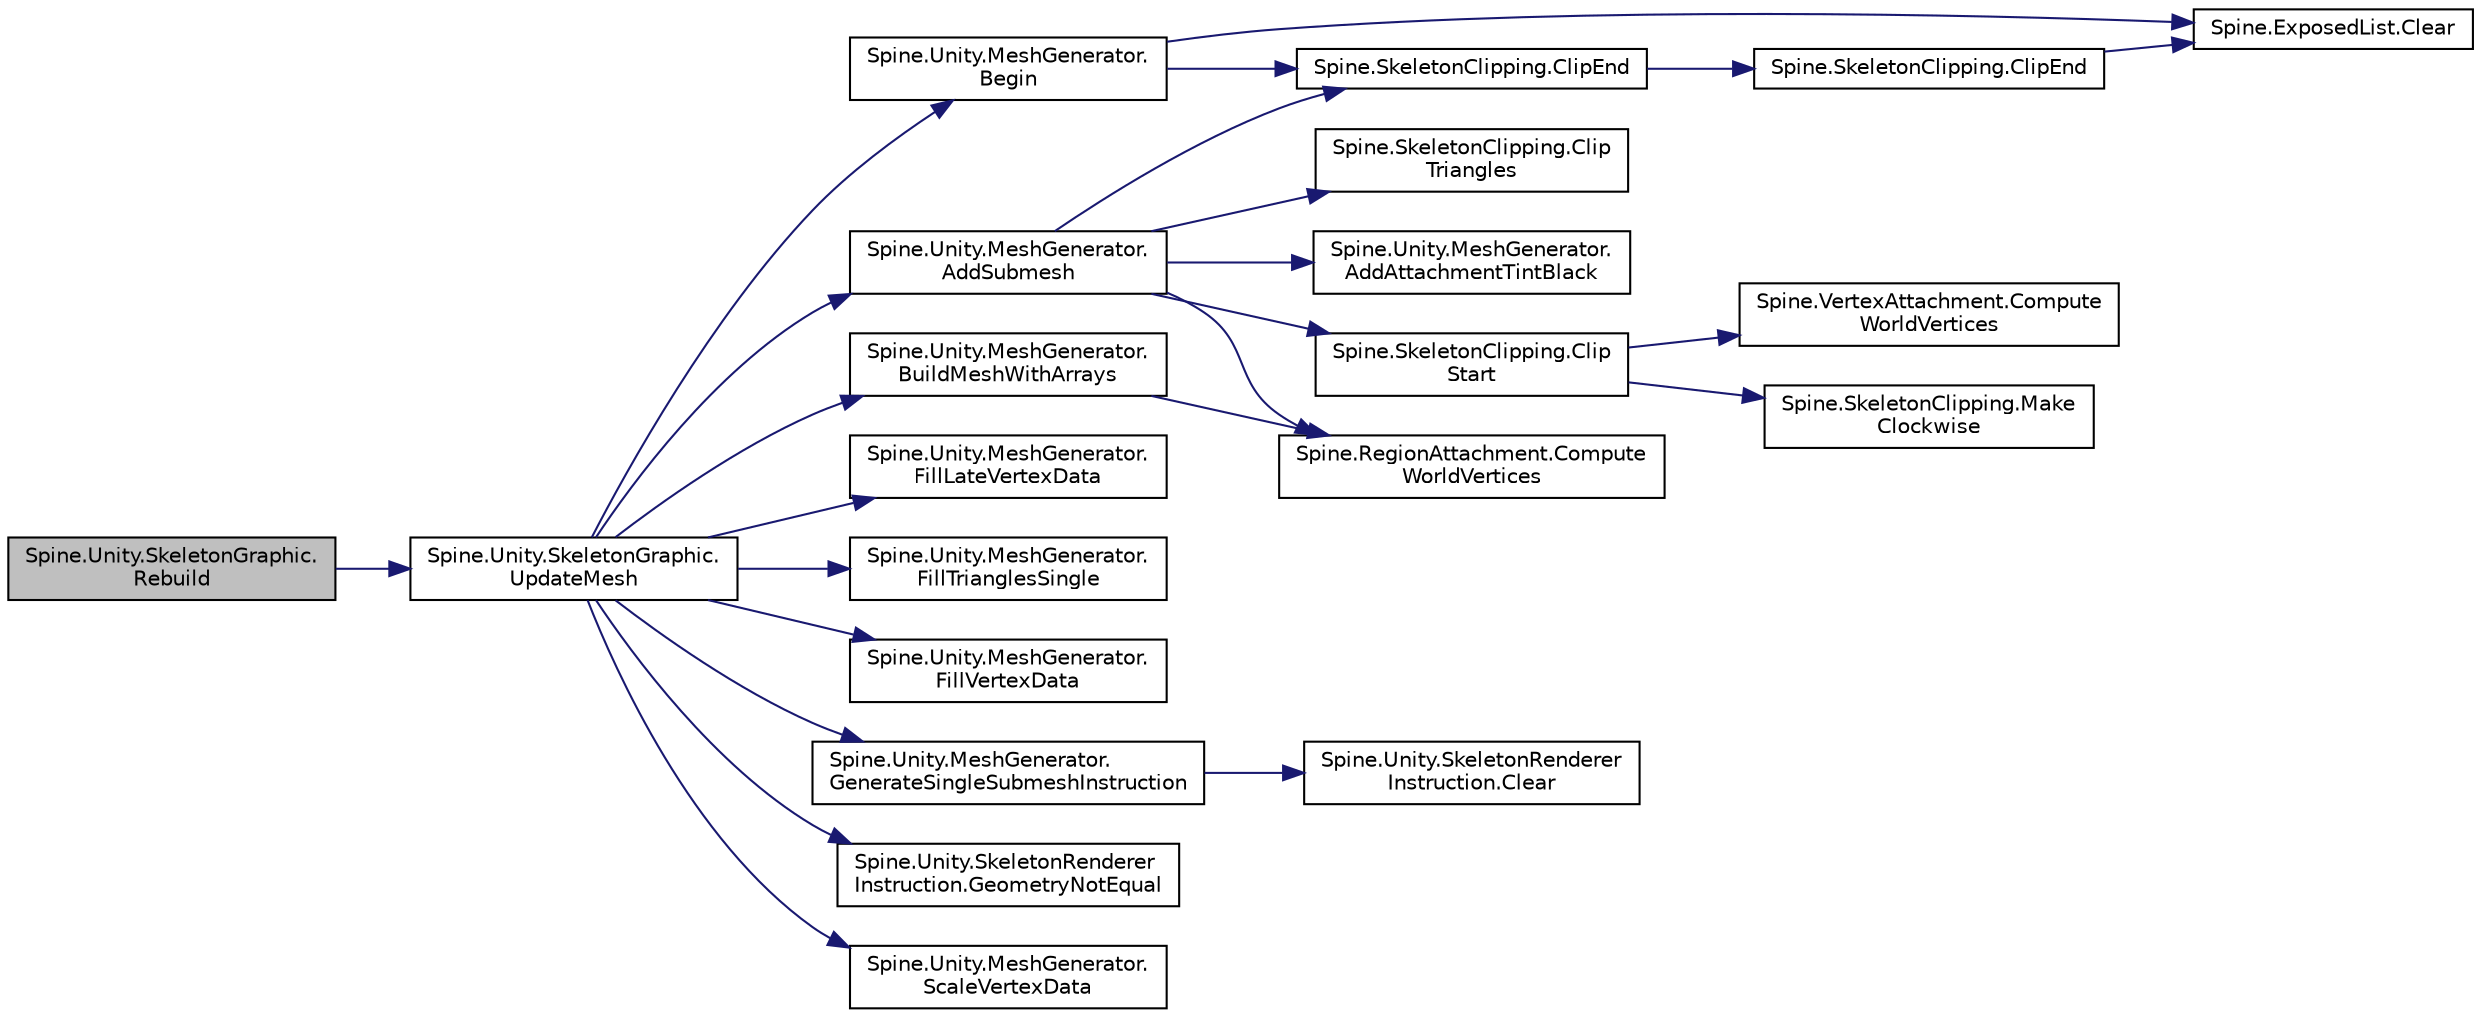 digraph "Spine.Unity.SkeletonGraphic.Rebuild"
{
 // LATEX_PDF_SIZE
  edge [fontname="Helvetica",fontsize="10",labelfontname="Helvetica",labelfontsize="10"];
  node [fontname="Helvetica",fontsize="10",shape=record];
  rankdir="LR";
  Node1 [label="Spine.Unity.SkeletonGraphic.\lRebuild",height=0.2,width=0.4,color="black", fillcolor="grey75", style="filled", fontcolor="black",tooltip=" "];
  Node1 -> Node2 [color="midnightblue",fontsize="10",style="solid"];
  Node2 [label="Spine.Unity.SkeletonGraphic.\lUpdateMesh",height=0.2,width=0.4,color="black", fillcolor="white", style="filled",URL="$class_spine_1_1_unity_1_1_skeleton_graphic.html#a1811fb0d59465b27a278b3aaf8058c36",tooltip=" "];
  Node2 -> Node3 [color="midnightblue",fontsize="10",style="solid"];
  Node3 [label="Spine.Unity.MeshGenerator.\lAddSubmesh",height=0.2,width=0.4,color="black", fillcolor="white", style="filled",URL="$class_spine_1_1_unity_1_1_mesh_generator.html#aa952a9e80b0019d3bbeb457175e00e7a",tooltip=" "];
  Node3 -> Node4 [color="midnightblue",fontsize="10",style="solid"];
  Node4 [label="Spine.Unity.MeshGenerator.\lAddAttachmentTintBlack",height=0.2,width=0.4,color="black", fillcolor="white", style="filled",URL="$class_spine_1_1_unity_1_1_mesh_generator.html#a2973ceef783dac952bd6d5eccc90d41d",tooltip=" "];
  Node3 -> Node5 [color="midnightblue",fontsize="10",style="solid"];
  Node5 [label="Spine.SkeletonClipping.ClipEnd",height=0.2,width=0.4,color="black", fillcolor="white", style="filled",URL="$class_spine_1_1_skeleton_clipping.html#a1a07278048c33b547f8a596c41ceb4bb",tooltip=" "];
  Node5 -> Node6 [color="midnightblue",fontsize="10",style="solid"];
  Node6 [label="Spine.SkeletonClipping.ClipEnd",height=0.2,width=0.4,color="black", fillcolor="white", style="filled",URL="$class_spine_1_1_skeleton_clipping.html#a4351ab3c136c8d55809579933d943770",tooltip=" "];
  Node6 -> Node7 [color="midnightblue",fontsize="10",style="solid"];
  Node7 [label="Spine.ExposedList.Clear",height=0.2,width=0.4,color="black", fillcolor="white", style="filled",URL="$class_spine_1_1_exposed_list.html#ab2453ae483ae98e5e68ea616320c8f5b",tooltip=" "];
  Node3 -> Node8 [color="midnightblue",fontsize="10",style="solid"];
  Node8 [label="Spine.SkeletonClipping.Clip\lStart",height=0.2,width=0.4,color="black", fillcolor="white", style="filled",URL="$class_spine_1_1_skeleton_clipping.html#ae62e72353332993c8e3c7bc437edfd67",tooltip=" "];
  Node8 -> Node9 [color="midnightblue",fontsize="10",style="solid"];
  Node9 [label="Spine.VertexAttachment.Compute\lWorldVertices",height=0.2,width=0.4,color="black", fillcolor="white", style="filled",URL="$class_spine_1_1_vertex_attachment.html#a3a09094aaa5c85778385a1b19397fced",tooltip=" "];
  Node8 -> Node10 [color="midnightblue",fontsize="10",style="solid"];
  Node10 [label="Spine.SkeletonClipping.Make\lClockwise",height=0.2,width=0.4,color="black", fillcolor="white", style="filled",URL="$class_spine_1_1_skeleton_clipping.html#aba7209fd235ecabbf7c0af1a994e65a8",tooltip=" "];
  Node3 -> Node11 [color="midnightblue",fontsize="10",style="solid"];
  Node11 [label="Spine.SkeletonClipping.Clip\lTriangles",height=0.2,width=0.4,color="black", fillcolor="white", style="filled",URL="$class_spine_1_1_skeleton_clipping.html#aec7fae2af5eac108aa788fb43a091bbb",tooltip=" "];
  Node3 -> Node12 [color="midnightblue",fontsize="10",style="solid"];
  Node12 [label="Spine.RegionAttachment.Compute\lWorldVertices",height=0.2,width=0.4,color="black", fillcolor="white", style="filled",URL="$class_spine_1_1_region_attachment.html#a06e20a82691dfcedf87339edf34c9de3",tooltip="Transforms the attachment's four vertices to world coordinates."];
  Node2 -> Node13 [color="midnightblue",fontsize="10",style="solid"];
  Node13 [label="Spine.Unity.MeshGenerator.\lBegin",height=0.2,width=0.4,color="black", fillcolor="white", style="filled",URL="$class_spine_1_1_unity_1_1_mesh_generator.html#a2e1652f1dac9f494da4dfe73c91b564d",tooltip=" "];
  Node13 -> Node7 [color="midnightblue",fontsize="10",style="solid"];
  Node13 -> Node5 [color="midnightblue",fontsize="10",style="solid"];
  Node2 -> Node14 [color="midnightblue",fontsize="10",style="solid"];
  Node14 [label="Spine.Unity.MeshGenerator.\lBuildMeshWithArrays",height=0.2,width=0.4,color="black", fillcolor="white", style="filled",URL="$class_spine_1_1_unity_1_1_mesh_generator.html#a627386e6a724f78211ef1ef258eeafcd",tooltip=" "];
  Node14 -> Node12 [color="midnightblue",fontsize="10",style="solid"];
  Node2 -> Node15 [color="midnightblue",fontsize="10",style="solid"];
  Node15 [label="Spine.Unity.MeshGenerator.\lFillLateVertexData",height=0.2,width=0.4,color="black", fillcolor="white", style="filled",URL="$class_spine_1_1_unity_1_1_mesh_generator.html#af42d751fee1dc4f18107753ff17e0dc9",tooltip=" "];
  Node2 -> Node16 [color="midnightblue",fontsize="10",style="solid"];
  Node16 [label="Spine.Unity.MeshGenerator.\lFillTrianglesSingle",height=0.2,width=0.4,color="black", fillcolor="white", style="filled",URL="$class_spine_1_1_unity_1_1_mesh_generator.html#a8527e8fefcbc2eeed396ccc88a19ddc3",tooltip=" "];
  Node2 -> Node17 [color="midnightblue",fontsize="10",style="solid"];
  Node17 [label="Spine.Unity.MeshGenerator.\lFillVertexData",height=0.2,width=0.4,color="black", fillcolor="white", style="filled",URL="$class_spine_1_1_unity_1_1_mesh_generator.html#afb4387f3a4fe800d64bba1e17bf1d9bd",tooltip=" "];
  Node2 -> Node18 [color="midnightblue",fontsize="10",style="solid"];
  Node18 [label="Spine.Unity.MeshGenerator.\lGenerateSingleSubmeshInstruction",height=0.2,width=0.4,color="black", fillcolor="white", style="filled",URL="$class_spine_1_1_unity_1_1_mesh_generator.html#a581230789bb08b6f9100216257ed5c9a",tooltip=" "];
  Node18 -> Node19 [color="midnightblue",fontsize="10",style="solid"];
  Node19 [label="Spine.Unity.SkeletonRenderer\lInstruction.Clear",height=0.2,width=0.4,color="black", fillcolor="white", style="filled",URL="$class_spine_1_1_unity_1_1_skeleton_renderer_instruction.html#abe026d6be1737795d804bfbface0713c",tooltip=" "];
  Node2 -> Node20 [color="midnightblue",fontsize="10",style="solid"];
  Node20 [label="Spine.Unity.SkeletonRenderer\lInstruction.GeometryNotEqual",height=0.2,width=0.4,color="black", fillcolor="white", style="filled",URL="$class_spine_1_1_unity_1_1_skeleton_renderer_instruction.html#a6ea986f462eac2cac4e50e8206b69c81",tooltip=" "];
  Node2 -> Node21 [color="midnightblue",fontsize="10",style="solid"];
  Node21 [label="Spine.Unity.MeshGenerator.\lScaleVertexData",height=0.2,width=0.4,color="black", fillcolor="white", style="filled",URL="$class_spine_1_1_unity_1_1_mesh_generator.html#a52baa653a39ac13f5b366c60d8edcb32",tooltip=" "];
}

